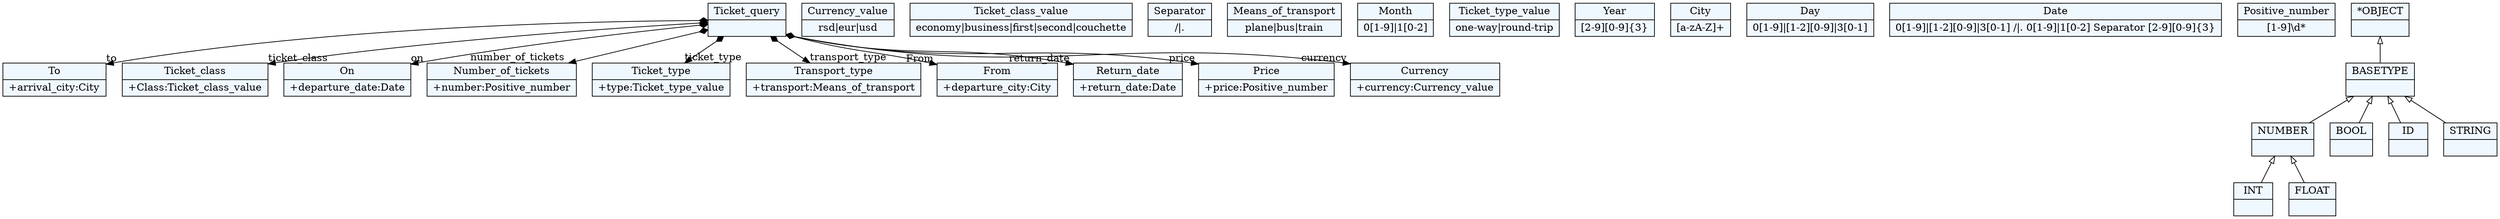 
    digraph xtext {
    fontname = "Bitstream Vera Sans"
    fontsize = 8
    node[
        shape=record,
        style=filled,
        fillcolor=aliceblue
    ]
    nodesep = 0.3
    edge[dir=black,arrowtail=empty]


2653309055880[ label="{To|+arrival_city:City\l}"]

2653309049272[ label="{Ticket_class|+Class:Ticket_class_value\l}"]

2653309065320[ label="{Currency_value|rsd\|eur\|usd}"]

2653309056824[ label="{On|+departure_date:Date\l}"]

2653309077592[ label="{Ticket_class_value|economy\|business\|first\|second\|couchette}"]

2653309095528[ label="{Separator|/\|.}"]

2653309068152[ label="{Means_of_transport|plane\|bus\|train}"]

2653309039832 -> 2653309027560[arrowtail=diamond, dir=both, headlabel="number_of_tickets "]
2653309039832 -> 2653309015288[arrowtail=diamond, dir=both, headlabel="ticket_type "]
2653309039832 -> 2653309049272[arrowtail=diamond, dir=both, headlabel="ticket_class "]
2653309039832 -> 2653309051160[arrowtail=diamond, dir=both, headlabel="transport_type "]
2653309039832 -> 2653309053992[arrowtail=diamond, dir=both, headlabel="From "]
2653309039832 -> 2653309055880[arrowtail=diamond, dir=both, headlabel="to "]
2653309039832 -> 2653309056824[arrowtail=diamond, dir=both, headlabel="on "]
2653309039832 -> 2653309069096[arrowtail=diamond, dir=both, headlabel="return_date "]
2653309039832 -> 2653309073816[arrowtail=diamond, dir=both, headlabel="price "]
2653309039832 -> 2653309092696[arrowtail=diamond, dir=both, headlabel="currency "]
2653309039832[ label="{Ticket_query|}"]

2653309027560[ label="{Number_of_tickets|+number:Positive_number\l}"]

2653309069096[ label="{Return_date|+return_date:Date\l}"]

2653309082312[ label="{Month|0[1-9]\|1[0-2]}"]

2653309085144[ label="{Ticket_type_value|one-way\|round-trip}"]

2653309053992[ label="{From|+departure_city:City\l}"]

2653309092696[ label="{Currency|+currency:Currency_value\l}"]

2653309073816[ label="{Price|+price:Positive_number\l}"]

2653309062488[ label="{Year|[2-9][0-9]\{3\}}"]

2653309070040[ label="{City|[a-zA-Z]+}"]

2653309067208[ label="{Day|0[1-9]\|[1-2][0-9]\|3[0-1]}"]

2653309051160[ label="{Transport_type|+transport:Means_of_transport\l}"]

2653309015288[ label="{Ticket_type|+type:Ticket_type_value\l}"]

2653309079480[ label="{Date|0[1-9]\|[1-2][0-9]\|3[0-1] /\|. 0[1-9]\|1[0-2] Separator [2-9][0-9]\{3\}}"]

2653309086088[ label="{Positive_number|[1-9]\\d*}"]

2653309042664[ label="{BASETYPE|}"]
2653309042664 -> 2653309040776 [dir=back]
2653309042664 -> 2653309037000 [dir=back]
2653309042664 -> 2653309026616 [dir=back]
2653309042664 -> 2653309029448 [dir=back]

2653309037944[ label="{INT|}"]

2653309037000[ label="{BOOL|}"]

2653309029448[ label="{STRING|}"]

2653309014344[ label="{*OBJECT|}"]
2653309014344 -> 2653309042664 [dir=back]

2653309026616[ label="{ID|}"]

2653309041720[ label="{FLOAT|}"]

2653309040776[ label="{NUMBER|}"]
2653309040776 -> 2653309041720 [dir=back]
2653309040776 -> 2653309037944 [dir=back]


}
